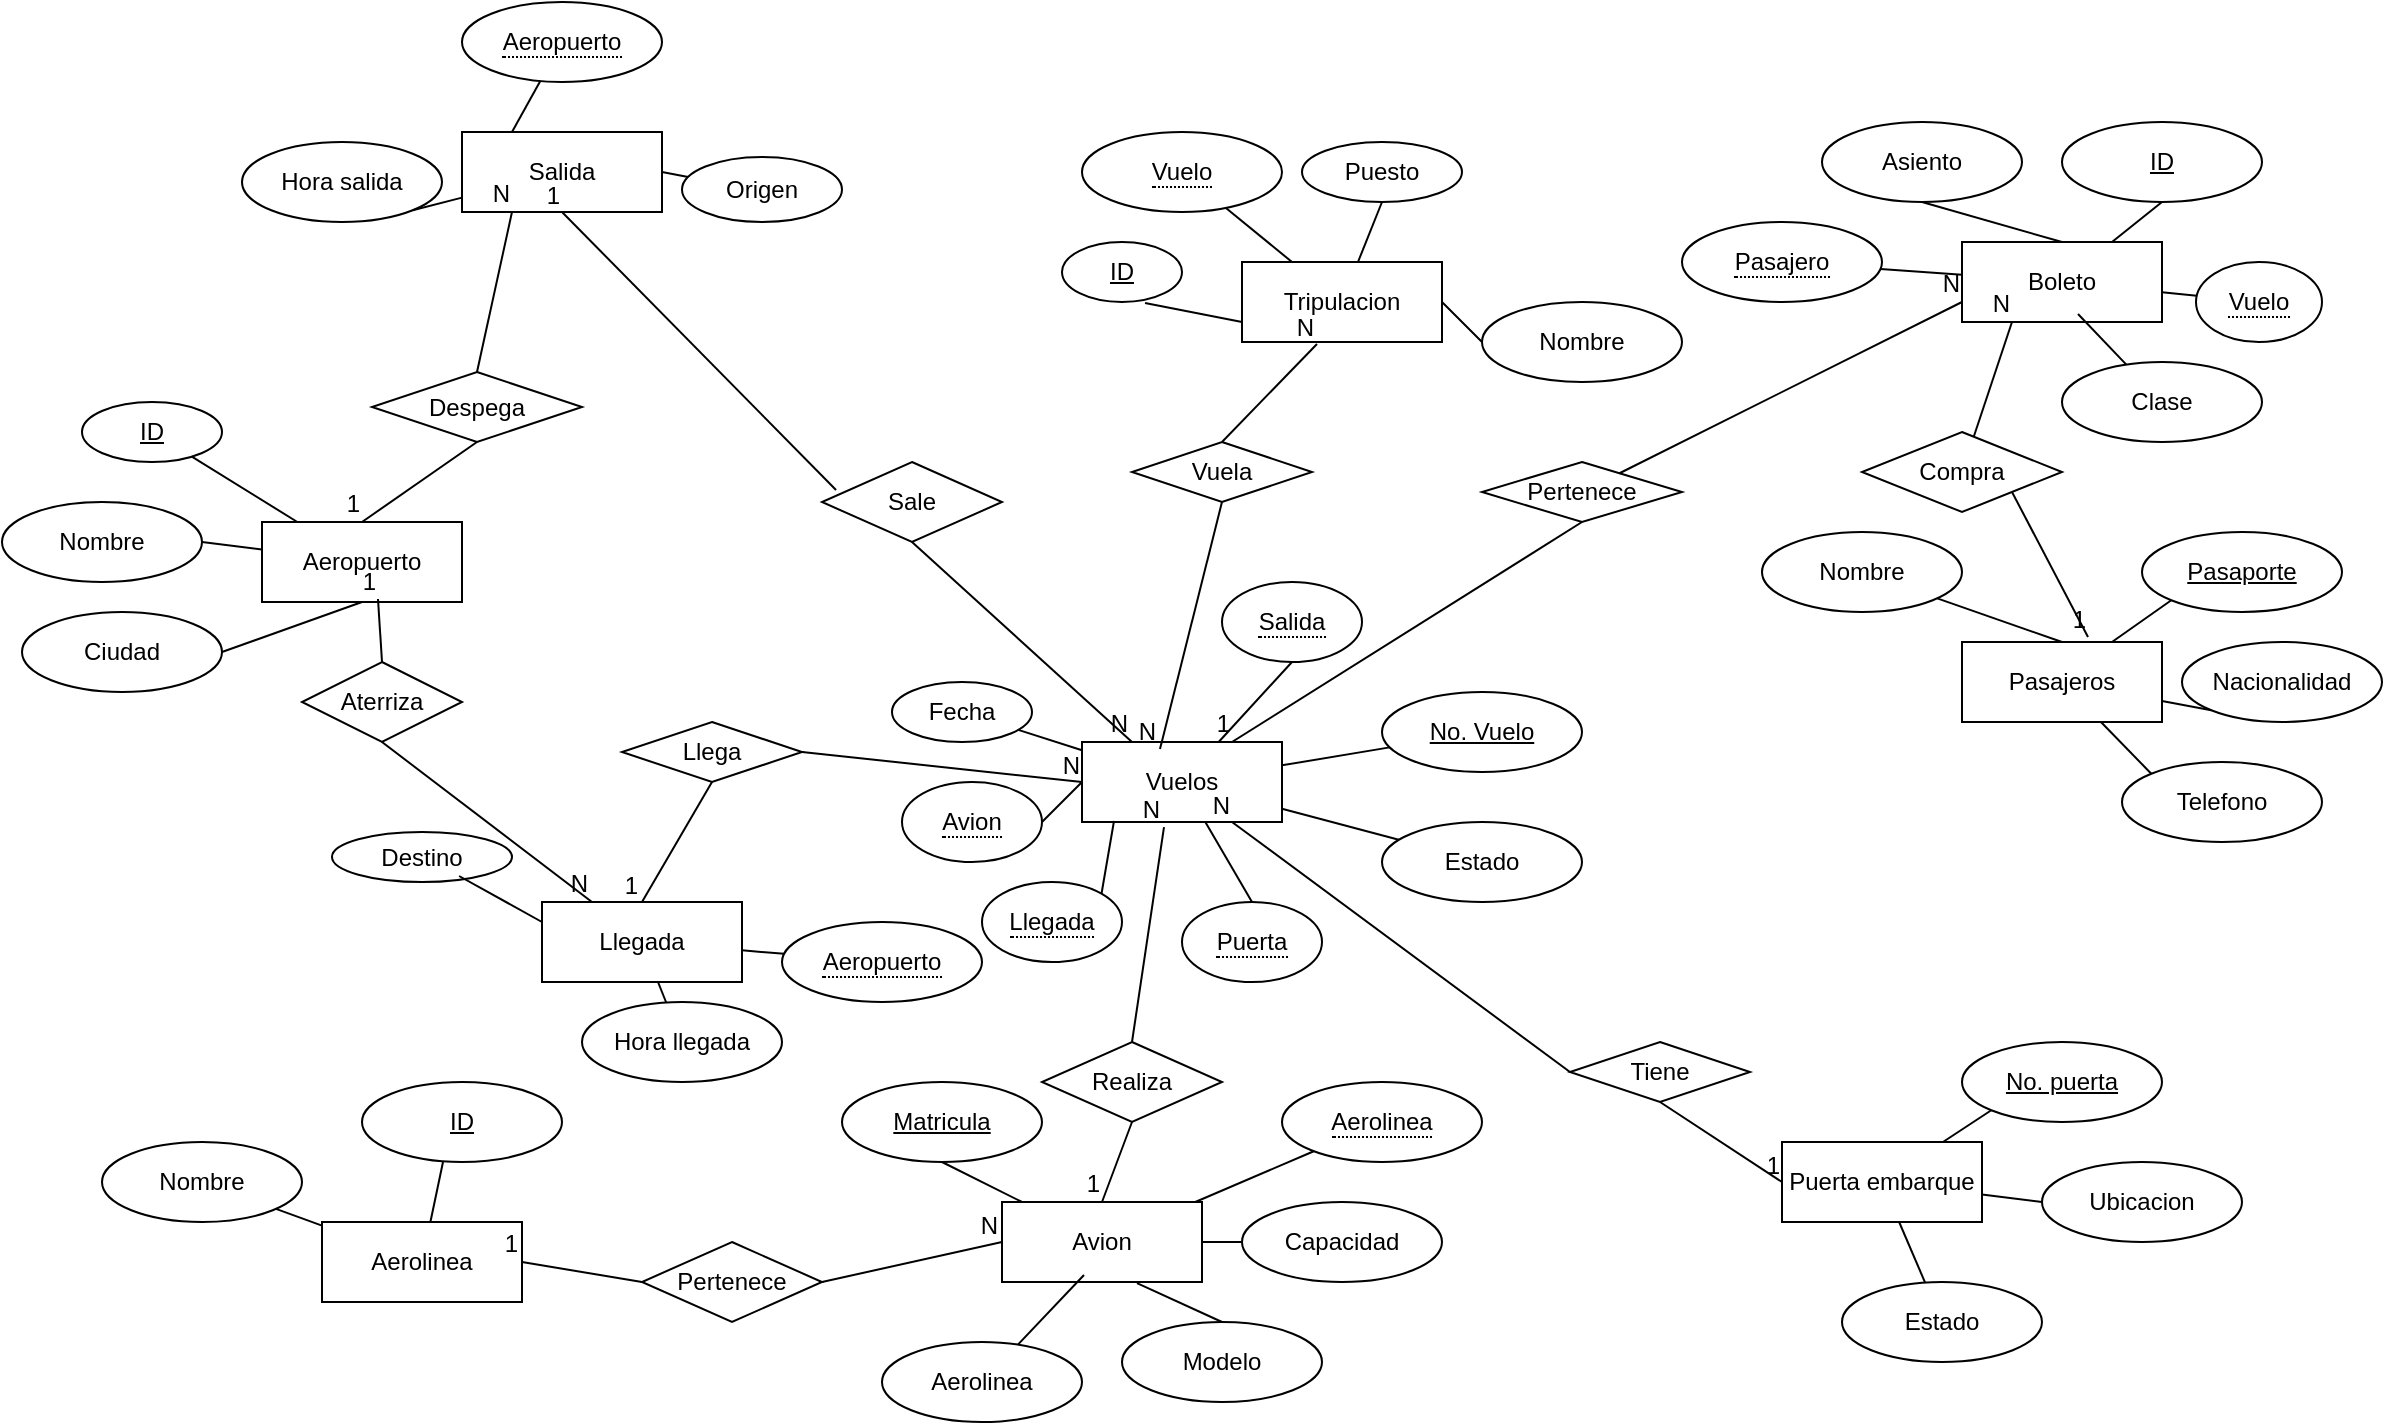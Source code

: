 <mxfile version="26.2.4">
  <diagram name="Página-1" id="N2W4S1xBGwCeulyaymFw">
    <mxGraphModel dx="1871" dy="1749" grid="1" gridSize="10" guides="1" tooltips="1" connect="1" arrows="1" fold="1" page="1" pageScale="1" pageWidth="827" pageHeight="1169" math="0" shadow="0">
      <root>
        <mxCell id="0" />
        <mxCell id="1" parent="0" />
        <mxCell id="MqQqpcN7Zi8VqkHb9JML-1" value="Vuelos" style="whiteSpace=wrap;html=1;align=center;" parent="1" vertex="1">
          <mxGeometry x="170" y="160" width="100" height="40" as="geometry" />
        </mxCell>
        <mxCell id="MqQqpcN7Zi8VqkHb9JML-2" value="Pasajeros" style="whiteSpace=wrap;html=1;align=center;" parent="1" vertex="1">
          <mxGeometry x="610" y="110" width="100" height="40" as="geometry" />
        </mxCell>
        <mxCell id="MqQqpcN7Zi8VqkHb9JML-3" value="No. Vuelo" style="ellipse;whiteSpace=wrap;html=1;align=center;fontStyle=4;" parent="1" vertex="1">
          <mxGeometry x="320" y="135" width="100" height="40" as="geometry" />
        </mxCell>
        <mxCell id="MqQqpcN7Zi8VqkHb9JML-6" value="Hora salida" style="ellipse;whiteSpace=wrap;html=1;align=center;" parent="1" vertex="1">
          <mxGeometry x="-250" y="-140" width="100" height="40" as="geometry" />
        </mxCell>
        <mxCell id="MqQqpcN7Zi8VqkHb9JML-7" value="Estado" style="ellipse;whiteSpace=wrap;html=1;align=center;" parent="1" vertex="1">
          <mxGeometry x="320" y="200" width="100" height="40" as="geometry" />
        </mxCell>
        <mxCell id="MqQqpcN7Zi8VqkHb9JML-8" value="Pasaporte" style="ellipse;whiteSpace=wrap;html=1;align=center;fontStyle=4;" parent="1" vertex="1">
          <mxGeometry x="700" y="55" width="100" height="40" as="geometry" />
        </mxCell>
        <mxCell id="MqQqpcN7Zi8VqkHb9JML-9" value="Nombre" style="ellipse;whiteSpace=wrap;html=1;align=center;" parent="1" vertex="1">
          <mxGeometry x="510" y="55" width="100" height="40" as="geometry" />
        </mxCell>
        <mxCell id="MqQqpcN7Zi8VqkHb9JML-10" value="Nacionalidad" style="ellipse;whiteSpace=wrap;html=1;align=center;" parent="1" vertex="1">
          <mxGeometry x="720" y="110" width="100" height="40" as="geometry" />
        </mxCell>
        <mxCell id="MqQqpcN7Zi8VqkHb9JML-11" value="Telefono" style="ellipse;whiteSpace=wrap;html=1;align=center;" parent="1" vertex="1">
          <mxGeometry x="690" y="170" width="100" height="40" as="geometry" />
        </mxCell>
        <mxCell id="MqQqpcN7Zi8VqkHb9JML-12" value="Avion" style="whiteSpace=wrap;html=1;align=center;" parent="1" vertex="1">
          <mxGeometry x="130" y="390" width="100" height="40" as="geometry" />
        </mxCell>
        <mxCell id="MqQqpcN7Zi8VqkHb9JML-13" value="Matricula" style="ellipse;whiteSpace=wrap;html=1;align=center;fontStyle=4;" parent="1" vertex="1">
          <mxGeometry x="50" y="330" width="100" height="40" as="geometry" />
        </mxCell>
        <mxCell id="MqQqpcN7Zi8VqkHb9JML-14" value="Modelo" style="ellipse;whiteSpace=wrap;html=1;align=center;" parent="1" vertex="1">
          <mxGeometry x="190" y="450" width="100" height="40" as="geometry" />
        </mxCell>
        <mxCell id="MqQqpcN7Zi8VqkHb9JML-15" value="Capacidad" style="ellipse;whiteSpace=wrap;html=1;align=center;" parent="1" vertex="1">
          <mxGeometry x="250" y="390" width="100" height="40" as="geometry" />
        </mxCell>
        <mxCell id="MqQqpcN7Zi8VqkHb9JML-16" value="Aerolinea" style="ellipse;whiteSpace=wrap;html=1;align=center;" parent="1" vertex="1">
          <mxGeometry x="70" y="460" width="100" height="40" as="geometry" />
        </mxCell>
        <mxCell id="MqQqpcN7Zi8VqkHb9JML-17" value="Realiza" style="shape=rhombus;perimeter=rhombusPerimeter;whiteSpace=wrap;html=1;align=center;" parent="1" vertex="1">
          <mxGeometry x="150" y="310" width="90" height="40" as="geometry" />
        </mxCell>
        <mxCell id="MqQqpcN7Zi8VqkHb9JML-20" value="Puerta embarque" style="whiteSpace=wrap;html=1;align=center;" parent="1" vertex="1">
          <mxGeometry x="520" y="360" width="100" height="40" as="geometry" />
        </mxCell>
        <mxCell id="MqQqpcN7Zi8VqkHb9JML-21" value="No. puerta" style="ellipse;whiteSpace=wrap;html=1;align=center;fontStyle=4;" parent="1" vertex="1">
          <mxGeometry x="610" y="310" width="100" height="40" as="geometry" />
        </mxCell>
        <mxCell id="MqQqpcN7Zi8VqkHb9JML-22" value="Ubicacion" style="ellipse;whiteSpace=wrap;html=1;align=center;" parent="1" vertex="1">
          <mxGeometry x="650" y="370" width="100" height="40" as="geometry" />
        </mxCell>
        <mxCell id="MqQqpcN7Zi8VqkHb9JML-23" value="Tiene" style="shape=rhombus;perimeter=rhombusPerimeter;whiteSpace=wrap;html=1;align=center;" parent="1" vertex="1">
          <mxGeometry x="414" y="310" width="90" height="30" as="geometry" />
        </mxCell>
        <mxCell id="MqQqpcN7Zi8VqkHb9JML-24" value="" style="endArrow=none;html=1;rounded=0;entryX=0;entryY=0.5;entryDx=0;entryDy=0;exitX=0.5;exitY=1;exitDx=0;exitDy=0;" parent="1" source="MqQqpcN7Zi8VqkHb9JML-23" target="MqQqpcN7Zi8VqkHb9JML-20" edge="1">
          <mxGeometry relative="1" as="geometry">
            <mxPoint x="330" y="310" as="sourcePoint" />
            <mxPoint x="490" y="310" as="targetPoint" />
          </mxGeometry>
        </mxCell>
        <mxCell id="MqQqpcN7Zi8VqkHb9JML-25" value="1" style="resizable=0;html=1;whiteSpace=wrap;align=right;verticalAlign=bottom;" parent="MqQqpcN7Zi8VqkHb9JML-24" connectable="0" vertex="1">
          <mxGeometry x="1" relative="1" as="geometry" />
        </mxCell>
        <mxCell id="MqQqpcN7Zi8VqkHb9JML-26" value="" style="endArrow=none;html=1;rounded=0;entryX=0.75;entryY=1;entryDx=0;entryDy=0;exitX=0;exitY=0.5;exitDx=0;exitDy=0;" parent="1" source="MqQqpcN7Zi8VqkHb9JML-23" target="MqQqpcN7Zi8VqkHb9JML-1" edge="1">
          <mxGeometry relative="1" as="geometry">
            <mxPoint x="330" y="310" as="sourcePoint" />
            <mxPoint x="490" y="310" as="targetPoint" />
          </mxGeometry>
        </mxCell>
        <mxCell id="MqQqpcN7Zi8VqkHb9JML-27" value="N" style="resizable=0;html=1;whiteSpace=wrap;align=right;verticalAlign=bottom;" parent="MqQqpcN7Zi8VqkHb9JML-26" connectable="0" vertex="1">
          <mxGeometry x="1" relative="1" as="geometry" />
        </mxCell>
        <mxCell id="MqQqpcN7Zi8VqkHb9JML-28" value="Tripulacion" style="whiteSpace=wrap;html=1;align=center;" parent="1" vertex="1">
          <mxGeometry x="250" y="-80" width="100" height="40" as="geometry" />
        </mxCell>
        <mxCell id="MqQqpcN7Zi8VqkHb9JML-29" value="Nombre" style="ellipse;whiteSpace=wrap;html=1;align=center;" parent="1" vertex="1">
          <mxGeometry x="370" y="-60" width="100" height="40" as="geometry" />
        </mxCell>
        <mxCell id="MqQqpcN7Zi8VqkHb9JML-30" value="ID" style="ellipse;whiteSpace=wrap;html=1;align=center;fontStyle=4;" parent="1" vertex="1">
          <mxGeometry x="160" y="-90" width="60" height="30" as="geometry" />
        </mxCell>
        <mxCell id="MqQqpcN7Zi8VqkHb9JML-31" value="Puesto" style="ellipse;whiteSpace=wrap;html=1;align=center;" parent="1" vertex="1">
          <mxGeometry x="280" y="-140" width="80" height="30" as="geometry" />
        </mxCell>
        <mxCell id="MqQqpcN7Zi8VqkHb9JML-32" value="Vuela" style="shape=rhombus;perimeter=rhombusPerimeter;whiteSpace=wrap;html=1;align=center;" parent="1" vertex="1">
          <mxGeometry x="195" y="10" width="90" height="30" as="geometry" />
        </mxCell>
        <mxCell id="MqQqpcN7Zi8VqkHb9JML-33" value="" style="endArrow=none;html=1;rounded=0;entryX=0.39;entryY=0.088;entryDx=0;entryDy=0;entryPerimeter=0;exitX=0.5;exitY=1;exitDx=0;exitDy=0;" parent="1" source="MqQqpcN7Zi8VqkHb9JML-32" target="MqQqpcN7Zi8VqkHb9JML-1" edge="1">
          <mxGeometry relative="1" as="geometry">
            <mxPoint x="330" y="160" as="sourcePoint" />
            <mxPoint x="490" y="160" as="targetPoint" />
          </mxGeometry>
        </mxCell>
        <mxCell id="MqQqpcN7Zi8VqkHb9JML-34" value="N" style="resizable=0;html=1;whiteSpace=wrap;align=right;verticalAlign=bottom;" parent="MqQqpcN7Zi8VqkHb9JML-33" connectable="0" vertex="1">
          <mxGeometry x="1" relative="1" as="geometry" />
        </mxCell>
        <mxCell id="MqQqpcN7Zi8VqkHb9JML-35" value="" style="endArrow=none;html=1;rounded=0;entryX=0.375;entryY=1.025;entryDx=0;entryDy=0;entryPerimeter=0;exitX=0.5;exitY=0;exitDx=0;exitDy=0;" parent="1" source="MqQqpcN7Zi8VqkHb9JML-32" target="MqQqpcN7Zi8VqkHb9JML-28" edge="1">
          <mxGeometry relative="1" as="geometry">
            <mxPoint x="330" y="160" as="sourcePoint" />
            <mxPoint x="490" y="160" as="targetPoint" />
          </mxGeometry>
        </mxCell>
        <mxCell id="MqQqpcN7Zi8VqkHb9JML-36" value="N" style="resizable=0;html=1;whiteSpace=wrap;align=right;verticalAlign=bottom;" parent="MqQqpcN7Zi8VqkHb9JML-35" connectable="0" vertex="1">
          <mxGeometry x="1" relative="1" as="geometry" />
        </mxCell>
        <mxCell id="MqQqpcN7Zi8VqkHb9JML-37" value="" style="endArrow=none;html=1;rounded=0;entryX=0.5;entryY=1;entryDx=0;entryDy=0;" parent="1" source="MqQqpcN7Zi8VqkHb9JML-28" target="MqQqpcN7Zi8VqkHb9JML-31" edge="1">
          <mxGeometry relative="1" as="geometry">
            <mxPoint x="330" y="70" as="sourcePoint" />
            <mxPoint x="490" y="70" as="targetPoint" />
          </mxGeometry>
        </mxCell>
        <mxCell id="MqQqpcN7Zi8VqkHb9JML-38" value="" style="endArrow=none;html=1;rounded=0;entryX=0;entryY=0.5;entryDx=0;entryDy=0;exitX=1;exitY=0.5;exitDx=0;exitDy=0;" parent="1" source="MqQqpcN7Zi8VqkHb9JML-28" target="MqQqpcN7Zi8VqkHb9JML-29" edge="1">
          <mxGeometry relative="1" as="geometry">
            <mxPoint x="330" y="70" as="sourcePoint" />
            <mxPoint x="490" y="70" as="targetPoint" />
          </mxGeometry>
        </mxCell>
        <mxCell id="MqQqpcN7Zi8VqkHb9JML-39" value="" style="endArrow=none;html=1;rounded=0;exitX=0.692;exitY=1.017;exitDx=0;exitDy=0;exitPerimeter=0;entryX=0;entryY=0.75;entryDx=0;entryDy=0;" parent="1" source="MqQqpcN7Zi8VqkHb9JML-30" target="MqQqpcN7Zi8VqkHb9JML-28" edge="1">
          <mxGeometry relative="1" as="geometry">
            <mxPoint x="330" y="70" as="sourcePoint" />
            <mxPoint x="490" y="70" as="targetPoint" />
          </mxGeometry>
        </mxCell>
        <mxCell id="MqQqpcN7Zi8VqkHb9JML-40" value="" style="endArrow=none;html=1;rounded=0;entryX=0.41;entryY=1.063;entryDx=0;entryDy=0;entryPerimeter=0;exitX=0.5;exitY=0;exitDx=0;exitDy=0;" parent="1" source="MqQqpcN7Zi8VqkHb9JML-17" target="MqQqpcN7Zi8VqkHb9JML-1" edge="1">
          <mxGeometry relative="1" as="geometry">
            <mxPoint x="330" y="330" as="sourcePoint" />
            <mxPoint x="490" y="330" as="targetPoint" />
          </mxGeometry>
        </mxCell>
        <mxCell id="MqQqpcN7Zi8VqkHb9JML-41" value="N" style="resizable=0;html=1;whiteSpace=wrap;align=right;verticalAlign=bottom;" parent="MqQqpcN7Zi8VqkHb9JML-40" connectable="0" vertex="1">
          <mxGeometry x="1" relative="1" as="geometry" />
        </mxCell>
        <mxCell id="MqQqpcN7Zi8VqkHb9JML-42" value="" style="endArrow=none;html=1;rounded=0;entryX=0.5;entryY=0;entryDx=0;entryDy=0;exitX=0.5;exitY=1;exitDx=0;exitDy=0;" parent="1" source="MqQqpcN7Zi8VqkHb9JML-17" target="MqQqpcN7Zi8VqkHb9JML-12" edge="1">
          <mxGeometry relative="1" as="geometry">
            <mxPoint x="330" y="330" as="sourcePoint" />
            <mxPoint x="490" y="330" as="targetPoint" />
          </mxGeometry>
        </mxCell>
        <mxCell id="MqQqpcN7Zi8VqkHb9JML-43" value="1" style="resizable=0;html=1;whiteSpace=wrap;align=right;verticalAlign=bottom;" parent="MqQqpcN7Zi8VqkHb9JML-42" connectable="0" vertex="1">
          <mxGeometry x="1" relative="1" as="geometry" />
        </mxCell>
        <mxCell id="MqQqpcN7Zi8VqkHb9JML-44" value="Fecha" style="ellipse;whiteSpace=wrap;html=1;align=center;" parent="1" vertex="1">
          <mxGeometry x="75" y="130" width="70" height="30" as="geometry" />
        </mxCell>
        <mxCell id="MqQqpcN7Zi8VqkHb9JML-45" value="Hora llegada" style="ellipse;whiteSpace=wrap;html=1;align=center;" parent="1" vertex="1">
          <mxGeometry x="-80" y="290" width="100" height="40" as="geometry" />
        </mxCell>
        <mxCell id="MqQqpcN7Zi8VqkHb9JML-46" value="Aeropuerto" style="whiteSpace=wrap;html=1;align=center;" parent="1" vertex="1">
          <mxGeometry x="-240" y="50" width="100" height="40" as="geometry" />
        </mxCell>
        <mxCell id="MqQqpcN7Zi8VqkHb9JML-47" value="ID" style="ellipse;whiteSpace=wrap;html=1;align=center;fontStyle=4;" parent="1" vertex="1">
          <mxGeometry x="-330" y="-10" width="70" height="30" as="geometry" />
        </mxCell>
        <mxCell id="MqQqpcN7Zi8VqkHb9JML-48" value="Nombre" style="ellipse;whiteSpace=wrap;html=1;align=center;" parent="1" vertex="1">
          <mxGeometry x="-370" y="40" width="100" height="40" as="geometry" />
        </mxCell>
        <mxCell id="MqQqpcN7Zi8VqkHb9JML-49" value="Ciudad" style="ellipse;whiteSpace=wrap;html=1;align=center;" parent="1" vertex="1">
          <mxGeometry x="-360" y="95" width="100" height="40" as="geometry" />
        </mxCell>
        <mxCell id="MqQqpcN7Zi8VqkHb9JML-50" value="Estado" style="ellipse;whiteSpace=wrap;html=1;align=center;" parent="1" vertex="1">
          <mxGeometry x="550" y="430" width="100" height="40" as="geometry" />
        </mxCell>
        <mxCell id="MqQqpcN7Zi8VqkHb9JML-52" value="Boleto" style="whiteSpace=wrap;html=1;align=center;" parent="1" vertex="1">
          <mxGeometry x="610" y="-90" width="100" height="40" as="geometry" />
        </mxCell>
        <mxCell id="MqQqpcN7Zi8VqkHb9JML-53" value="Asiento" style="ellipse;whiteSpace=wrap;html=1;align=center;" parent="1" vertex="1">
          <mxGeometry x="540" y="-150" width="100" height="40" as="geometry" />
        </mxCell>
        <mxCell id="MqQqpcN7Zi8VqkHb9JML-54" value="Clase" style="ellipse;whiteSpace=wrap;html=1;align=center;" parent="1" vertex="1">
          <mxGeometry x="660" y="-30" width="100" height="40" as="geometry" />
        </mxCell>
        <mxCell id="MqQqpcN7Zi8VqkHb9JML-55" value="ID" style="ellipse;whiteSpace=wrap;html=1;align=center;fontStyle=4;" parent="1" vertex="1">
          <mxGeometry x="660" y="-150" width="100" height="40" as="geometry" />
        </mxCell>
        <mxCell id="MqQqpcN7Zi8VqkHb9JML-56" value="Aerolinea" style="whiteSpace=wrap;html=1;align=center;" parent="1" vertex="1">
          <mxGeometry x="-210" y="400" width="100" height="40" as="geometry" />
        </mxCell>
        <mxCell id="MqQqpcN7Zi8VqkHb9JML-57" value="ID" style="ellipse;whiteSpace=wrap;html=1;align=center;fontStyle=4;" parent="1" vertex="1">
          <mxGeometry x="-190" y="330" width="100" height="40" as="geometry" />
        </mxCell>
        <mxCell id="MqQqpcN7Zi8VqkHb9JML-59" value="Nombre" style="ellipse;whiteSpace=wrap;html=1;align=center;" parent="1" vertex="1">
          <mxGeometry x="-320" y="360" width="100" height="40" as="geometry" />
        </mxCell>
        <mxCell id="MqQqpcN7Zi8VqkHb9JML-60" value="Pertenece" style="shape=rhombus;perimeter=rhombusPerimeter;whiteSpace=wrap;html=1;align=center;" parent="1" vertex="1">
          <mxGeometry x="-50" y="410" width="90" height="40" as="geometry" />
        </mxCell>
        <mxCell id="MqQqpcN7Zi8VqkHb9JML-61" value="" style="endArrow=none;html=1;rounded=0;entryX=1;entryY=0.5;entryDx=0;entryDy=0;exitX=0;exitY=0.5;exitDx=0;exitDy=0;" parent="1" source="MqQqpcN7Zi8VqkHb9JML-60" target="MqQqpcN7Zi8VqkHb9JML-56" edge="1">
          <mxGeometry relative="1" as="geometry">
            <mxPoint x="40" y="340" as="sourcePoint" />
            <mxPoint x="200" y="340" as="targetPoint" />
          </mxGeometry>
        </mxCell>
        <mxCell id="MqQqpcN7Zi8VqkHb9JML-62" value="1" style="resizable=0;html=1;whiteSpace=wrap;align=right;verticalAlign=bottom;" parent="MqQqpcN7Zi8VqkHb9JML-61" connectable="0" vertex="1">
          <mxGeometry x="1" relative="1" as="geometry" />
        </mxCell>
        <mxCell id="MqQqpcN7Zi8VqkHb9JML-63" value="" style="endArrow=none;html=1;rounded=0;entryX=0;entryY=0.5;entryDx=0;entryDy=0;exitX=1;exitY=0.5;exitDx=0;exitDy=0;" parent="1" source="MqQqpcN7Zi8VqkHb9JML-60" target="MqQqpcN7Zi8VqkHb9JML-12" edge="1">
          <mxGeometry relative="1" as="geometry">
            <mxPoint x="40" y="340" as="sourcePoint" />
            <mxPoint x="200" y="340" as="targetPoint" />
          </mxGeometry>
        </mxCell>
        <mxCell id="MqQqpcN7Zi8VqkHb9JML-64" value="N" style="resizable=0;html=1;whiteSpace=wrap;align=right;verticalAlign=bottom;" parent="MqQqpcN7Zi8VqkHb9JML-63" connectable="0" vertex="1">
          <mxGeometry x="1" relative="1" as="geometry" />
        </mxCell>
        <mxCell id="MqQqpcN7Zi8VqkHb9JML-65" value="Destino" style="ellipse;whiteSpace=wrap;html=1;align=center;" parent="1" vertex="1">
          <mxGeometry x="-205" y="205" width="90" height="25" as="geometry" />
        </mxCell>
        <mxCell id="MqQqpcN7Zi8VqkHb9JML-66" value="Origen" style="ellipse;whiteSpace=wrap;html=1;align=center;" parent="1" vertex="1">
          <mxGeometry x="-30" y="-132.5" width="80" height="32.5" as="geometry" />
        </mxCell>
        <mxCell id="MqQqpcN7Zi8VqkHb9JML-67" value="Salida" style="whiteSpace=wrap;html=1;align=center;" parent="1" vertex="1">
          <mxGeometry x="-140" y="-145" width="100" height="40" as="geometry" />
        </mxCell>
        <mxCell id="MqQqpcN7Zi8VqkHb9JML-68" value="Llegada" style="whiteSpace=wrap;html=1;align=center;" parent="1" vertex="1">
          <mxGeometry x="-100" y="240" width="100" height="40" as="geometry" />
        </mxCell>
        <mxCell id="MqQqpcN7Zi8VqkHb9JML-70" value="Sale" style="shape=rhombus;perimeter=rhombusPerimeter;whiteSpace=wrap;html=1;align=center;" parent="1" vertex="1">
          <mxGeometry x="40" y="20" width="90" height="40" as="geometry" />
        </mxCell>
        <mxCell id="MqQqpcN7Zi8VqkHb9JML-76" value="Llega" style="shape=rhombus;perimeter=rhombusPerimeter;whiteSpace=wrap;html=1;align=center;" parent="1" vertex="1">
          <mxGeometry x="-60" y="150" width="90" height="30" as="geometry" />
        </mxCell>
        <mxCell id="MqQqpcN7Zi8VqkHb9JML-79" value="" style="endArrow=none;html=1;rounded=0;entryX=0.5;entryY=0;entryDx=0;entryDy=0;exitX=0.5;exitY=1;exitDx=0;exitDy=0;" parent="1" source="MqQqpcN7Zi8VqkHb9JML-76" target="MqQqpcN7Zi8VqkHb9JML-68" edge="1">
          <mxGeometry relative="1" as="geometry">
            <mxPoint x="40" y="70" as="sourcePoint" />
            <mxPoint x="200" y="70" as="targetPoint" />
          </mxGeometry>
        </mxCell>
        <mxCell id="MqQqpcN7Zi8VqkHb9JML-80" value="1" style="resizable=0;html=1;whiteSpace=wrap;align=right;verticalAlign=bottom;" parent="MqQqpcN7Zi8VqkHb9JML-79" connectable="0" vertex="1">
          <mxGeometry x="1" relative="1" as="geometry" />
        </mxCell>
        <mxCell id="MqQqpcN7Zi8VqkHb9JML-81" value="" style="endArrow=none;html=1;rounded=0;entryX=0;entryY=0.5;entryDx=0;entryDy=0;exitX=1;exitY=0.5;exitDx=0;exitDy=0;" parent="1" source="MqQqpcN7Zi8VqkHb9JML-76" target="MqQqpcN7Zi8VqkHb9JML-1" edge="1">
          <mxGeometry relative="1" as="geometry">
            <mxPoint x="40" y="70" as="sourcePoint" />
            <mxPoint x="200" y="70" as="targetPoint" />
          </mxGeometry>
        </mxCell>
        <mxCell id="MqQqpcN7Zi8VqkHb9JML-82" value="N" style="resizable=0;html=1;whiteSpace=wrap;align=right;verticalAlign=bottom;" parent="MqQqpcN7Zi8VqkHb9JML-81" connectable="0" vertex="1">
          <mxGeometry x="1" relative="1" as="geometry" />
        </mxCell>
        <mxCell id="MqQqpcN7Zi8VqkHb9JML-83" value="" style="endArrow=none;html=1;rounded=0;entryX=0.5;entryY=1;entryDx=0;entryDy=0;exitX=0.078;exitY=0.35;exitDx=0;exitDy=0;exitPerimeter=0;" parent="1" source="MqQqpcN7Zi8VqkHb9JML-70" target="MqQqpcN7Zi8VqkHb9JML-67" edge="1">
          <mxGeometry relative="1" as="geometry">
            <mxPoint x="40" y="70" as="sourcePoint" />
            <mxPoint x="200" y="70" as="targetPoint" />
          </mxGeometry>
        </mxCell>
        <mxCell id="MqQqpcN7Zi8VqkHb9JML-84" value="1" style="resizable=0;html=1;whiteSpace=wrap;align=right;verticalAlign=bottom;" parent="MqQqpcN7Zi8VqkHb9JML-83" connectable="0" vertex="1">
          <mxGeometry x="1" relative="1" as="geometry" />
        </mxCell>
        <mxCell id="MqQqpcN7Zi8VqkHb9JML-87" value="" style="endArrow=none;html=1;rounded=0;entryX=0.25;entryY=0;entryDx=0;entryDy=0;exitX=0.5;exitY=1;exitDx=0;exitDy=0;" parent="1" source="MqQqpcN7Zi8VqkHb9JML-70" target="MqQqpcN7Zi8VqkHb9JML-1" edge="1">
          <mxGeometry relative="1" as="geometry">
            <mxPoint x="40" y="70" as="sourcePoint" />
            <mxPoint x="200" y="70" as="targetPoint" />
          </mxGeometry>
        </mxCell>
        <mxCell id="MqQqpcN7Zi8VqkHb9JML-88" value="N" style="resizable=0;html=1;whiteSpace=wrap;align=right;verticalAlign=bottom;" parent="MqQqpcN7Zi8VqkHb9JML-87" connectable="0" vertex="1">
          <mxGeometry x="1" relative="1" as="geometry" />
        </mxCell>
        <mxCell id="MqQqpcN7Zi8VqkHb9JML-89" value="" style="endArrow=none;html=1;rounded=0;" parent="1" source="MqQqpcN7Zi8VqkHb9JML-46" target="MqQqpcN7Zi8VqkHb9JML-47" edge="1">
          <mxGeometry relative="1" as="geometry">
            <mxPoint x="40" y="70" as="sourcePoint" />
            <mxPoint x="200" y="70" as="targetPoint" />
          </mxGeometry>
        </mxCell>
        <mxCell id="MqQqpcN7Zi8VqkHb9JML-90" value="" style="endArrow=none;html=1;rounded=0;entryX=1;entryY=0.5;entryDx=0;entryDy=0;" parent="1" source="MqQqpcN7Zi8VqkHb9JML-46" target="MqQqpcN7Zi8VqkHb9JML-48" edge="1">
          <mxGeometry relative="1" as="geometry">
            <mxPoint x="40" y="70" as="sourcePoint" />
            <mxPoint x="200" y="70" as="targetPoint" />
          </mxGeometry>
        </mxCell>
        <mxCell id="MqQqpcN7Zi8VqkHb9JML-91" value="" style="endArrow=none;html=1;rounded=0;entryX=1;entryY=0.5;entryDx=0;entryDy=0;exitX=0.5;exitY=1;exitDx=0;exitDy=0;" parent="1" source="MqQqpcN7Zi8VqkHb9JML-46" target="MqQqpcN7Zi8VqkHb9JML-49" edge="1">
          <mxGeometry relative="1" as="geometry">
            <mxPoint x="40" y="70" as="sourcePoint" />
            <mxPoint x="200" y="70" as="targetPoint" />
          </mxGeometry>
        </mxCell>
        <mxCell id="MqQqpcN7Zi8VqkHb9JML-92" value="" style="endArrow=none;html=1;rounded=0;entryX=1;entryY=1;entryDx=0;entryDy=0;" parent="1" source="MqQqpcN7Zi8VqkHb9JML-67" target="MqQqpcN7Zi8VqkHb9JML-6" edge="1">
          <mxGeometry relative="1" as="geometry">
            <mxPoint x="40" y="70" as="sourcePoint" />
            <mxPoint x="200" y="70" as="targetPoint" />
          </mxGeometry>
        </mxCell>
        <mxCell id="MqQqpcN7Zi8VqkHb9JML-93" value="" style="endArrow=none;html=1;rounded=0;entryX=1;entryY=0.5;entryDx=0;entryDy=0;" parent="1" source="MqQqpcN7Zi8VqkHb9JML-66" target="MqQqpcN7Zi8VqkHb9JML-67" edge="1">
          <mxGeometry relative="1" as="geometry">
            <mxPoint x="40" y="70" as="sourcePoint" />
            <mxPoint x="200" y="70" as="targetPoint" />
          </mxGeometry>
        </mxCell>
        <mxCell id="MqQqpcN7Zi8VqkHb9JML-94" value="" style="endArrow=none;html=1;rounded=0;entryX=0.405;entryY=1;entryDx=0;entryDy=0;entryPerimeter=0;" parent="1" source="MqQqpcN7Zi8VqkHb9JML-56" target="MqQqpcN7Zi8VqkHb9JML-57" edge="1">
          <mxGeometry relative="1" as="geometry">
            <mxPoint x="140" y="350" as="sourcePoint" />
            <mxPoint x="300" y="350" as="targetPoint" />
          </mxGeometry>
        </mxCell>
        <mxCell id="MqQqpcN7Zi8VqkHb9JML-95" value="" style="endArrow=none;html=1;rounded=0;" parent="1" source="MqQqpcN7Zi8VqkHb9JML-56" target="MqQqpcN7Zi8VqkHb9JML-59" edge="1">
          <mxGeometry relative="1" as="geometry">
            <mxPoint x="140" y="350" as="sourcePoint" />
            <mxPoint x="300" y="350" as="targetPoint" />
          </mxGeometry>
        </mxCell>
        <mxCell id="MqQqpcN7Zi8VqkHb9JML-96" value="" style="endArrow=none;html=1;rounded=0;entryX=0.706;entryY=0.88;entryDx=0;entryDy=0;entryPerimeter=0;exitX=0;exitY=0.25;exitDx=0;exitDy=0;" parent="1" source="MqQqpcN7Zi8VqkHb9JML-68" target="MqQqpcN7Zi8VqkHb9JML-65" edge="1">
          <mxGeometry relative="1" as="geometry">
            <mxPoint x="140" y="350" as="sourcePoint" />
            <mxPoint x="300" y="350" as="targetPoint" />
          </mxGeometry>
        </mxCell>
        <mxCell id="MqQqpcN7Zi8VqkHb9JML-98" value="" style="endArrow=none;html=1;rounded=0;" parent="1" source="MqQqpcN7Zi8VqkHb9JML-68" target="MqQqpcN7Zi8VqkHb9JML-45" edge="1">
          <mxGeometry relative="1" as="geometry">
            <mxPoint x="140" y="350" as="sourcePoint" />
            <mxPoint x="300" y="350" as="targetPoint" />
          </mxGeometry>
        </mxCell>
        <mxCell id="MqQqpcN7Zi8VqkHb9JML-99" value="" style="endArrow=none;html=1;rounded=0;exitX=0.5;exitY=1;exitDx=0;exitDy=0;" parent="1" source="MqQqpcN7Zi8VqkHb9JML-13" target="MqQqpcN7Zi8VqkHb9JML-12" edge="1">
          <mxGeometry relative="1" as="geometry">
            <mxPoint x="140" y="350" as="sourcePoint" />
            <mxPoint x="300" y="350" as="targetPoint" />
          </mxGeometry>
        </mxCell>
        <mxCell id="MqQqpcN7Zi8VqkHb9JML-100" value="" style="endArrow=none;html=1;rounded=0;" parent="1" source="MqQqpcN7Zi8VqkHb9JML-12" target="MqQqpcN7Zi8VqkHb9JML-15" edge="1">
          <mxGeometry relative="1" as="geometry">
            <mxPoint x="140" y="350" as="sourcePoint" />
            <mxPoint x="300" y="350" as="targetPoint" />
          </mxGeometry>
        </mxCell>
        <mxCell id="MqQqpcN7Zi8VqkHb9JML-101" value="" style="endArrow=none;html=1;rounded=0;exitX=0.41;exitY=0.913;exitDx=0;exitDy=0;exitPerimeter=0;" parent="1" source="MqQqpcN7Zi8VqkHb9JML-12" target="MqQqpcN7Zi8VqkHb9JML-16" edge="1">
          <mxGeometry relative="1" as="geometry">
            <mxPoint x="140" y="350" as="sourcePoint" />
            <mxPoint x="300" y="350" as="targetPoint" />
          </mxGeometry>
        </mxCell>
        <mxCell id="MqQqpcN7Zi8VqkHb9JML-102" value="" style="endArrow=none;html=1;rounded=0;entryX=0.5;entryY=0;entryDx=0;entryDy=0;exitX=0.675;exitY=1.013;exitDx=0;exitDy=0;exitPerimeter=0;" parent="1" source="MqQqpcN7Zi8VqkHb9JML-12" target="MqQqpcN7Zi8VqkHb9JML-14" edge="1">
          <mxGeometry relative="1" as="geometry">
            <mxPoint x="140" y="350" as="sourcePoint" />
            <mxPoint x="300" y="350" as="targetPoint" />
          </mxGeometry>
        </mxCell>
        <mxCell id="MqQqpcN7Zi8VqkHb9JML-103" value="" style="endArrow=none;html=1;rounded=0;entryX=0;entryY=1;entryDx=0;entryDy=0;" parent="1" source="MqQqpcN7Zi8VqkHb9JML-20" target="MqQqpcN7Zi8VqkHb9JML-21" edge="1">
          <mxGeometry relative="1" as="geometry">
            <mxPoint x="270" y="350" as="sourcePoint" />
            <mxPoint x="430" y="350" as="targetPoint" />
          </mxGeometry>
        </mxCell>
        <mxCell id="MqQqpcN7Zi8VqkHb9JML-104" value="" style="endArrow=none;html=1;rounded=0;entryX=0;entryY=0.5;entryDx=0;entryDy=0;" parent="1" source="MqQqpcN7Zi8VqkHb9JML-20" target="MqQqpcN7Zi8VqkHb9JML-22" edge="1">
          <mxGeometry relative="1" as="geometry">
            <mxPoint x="270" y="350" as="sourcePoint" />
            <mxPoint x="430" y="350" as="targetPoint" />
          </mxGeometry>
        </mxCell>
        <mxCell id="MqQqpcN7Zi8VqkHb9JML-105" value="" style="endArrow=none;html=1;rounded=0;" parent="1" source="MqQqpcN7Zi8VqkHb9JML-20" target="MqQqpcN7Zi8VqkHb9JML-50" edge="1">
          <mxGeometry relative="1" as="geometry">
            <mxPoint x="270" y="350" as="sourcePoint" />
            <mxPoint x="430" y="350" as="targetPoint" />
          </mxGeometry>
        </mxCell>
        <mxCell id="MqQqpcN7Zi8VqkHb9JML-106" value="" style="endArrow=none;html=1;rounded=0;" parent="1" source="MqQqpcN7Zi8VqkHb9JML-1" target="MqQqpcN7Zi8VqkHb9JML-3" edge="1">
          <mxGeometry relative="1" as="geometry">
            <mxPoint x="260" y="110" as="sourcePoint" />
            <mxPoint x="420" y="110" as="targetPoint" />
          </mxGeometry>
        </mxCell>
        <mxCell id="MqQqpcN7Zi8VqkHb9JML-107" value="" style="endArrow=none;html=1;rounded=0;" parent="1" source="MqQqpcN7Zi8VqkHb9JML-44" target="MqQqpcN7Zi8VqkHb9JML-1" edge="1">
          <mxGeometry relative="1" as="geometry">
            <mxPoint x="260" y="110" as="sourcePoint" />
            <mxPoint x="420" y="110" as="targetPoint" />
          </mxGeometry>
        </mxCell>
        <mxCell id="MqQqpcN7Zi8VqkHb9JML-108" value="" style="endArrow=none;html=1;rounded=0;" parent="1" source="MqQqpcN7Zi8VqkHb9JML-1" target="MqQqpcN7Zi8VqkHb9JML-7" edge="1">
          <mxGeometry relative="1" as="geometry">
            <mxPoint x="260" y="110" as="sourcePoint" />
            <mxPoint x="420" y="110" as="targetPoint" />
          </mxGeometry>
        </mxCell>
        <mxCell id="MqQqpcN7Zi8VqkHb9JML-109" value="" style="endArrow=none;html=1;rounded=0;entryX=0.5;entryY=1;entryDx=0;entryDy=0;exitX=0.5;exitY=0;exitDx=0;exitDy=0;" parent="1" source="MqQqpcN7Zi8VqkHb9JML-52" target="MqQqpcN7Zi8VqkHb9JML-53" edge="1">
          <mxGeometry relative="1" as="geometry">
            <mxPoint x="260" y="110" as="sourcePoint" />
            <mxPoint x="420" y="110" as="targetPoint" />
          </mxGeometry>
        </mxCell>
        <mxCell id="MqQqpcN7Zi8VqkHb9JML-110" value="" style="endArrow=none;html=1;rounded=0;entryX=0.5;entryY=1;entryDx=0;entryDy=0;exitX=0.75;exitY=0;exitDx=0;exitDy=0;" parent="1" source="MqQqpcN7Zi8VqkHb9JML-52" target="MqQqpcN7Zi8VqkHb9JML-55" edge="1">
          <mxGeometry relative="1" as="geometry">
            <mxPoint x="260" y="110" as="sourcePoint" />
            <mxPoint x="420" y="110" as="targetPoint" />
          </mxGeometry>
        </mxCell>
        <mxCell id="MqQqpcN7Zi8VqkHb9JML-111" value="" style="endArrow=none;html=1;rounded=0;entryX=0.58;entryY=0.9;entryDx=0;entryDy=0;entryPerimeter=0;" parent="1" source="MqQqpcN7Zi8VqkHb9JML-54" target="MqQqpcN7Zi8VqkHb9JML-52" edge="1">
          <mxGeometry relative="1" as="geometry">
            <mxPoint x="260" y="110" as="sourcePoint" />
            <mxPoint x="420" y="110" as="targetPoint" />
          </mxGeometry>
        </mxCell>
        <mxCell id="MqQqpcN7Zi8VqkHb9JML-112" value="" style="endArrow=none;html=1;rounded=0;exitX=0.5;exitY=0;exitDx=0;exitDy=0;" parent="1" source="MqQqpcN7Zi8VqkHb9JML-2" target="MqQqpcN7Zi8VqkHb9JML-9" edge="1">
          <mxGeometry relative="1" as="geometry">
            <mxPoint x="260" y="110" as="sourcePoint" />
            <mxPoint x="420" y="110" as="targetPoint" />
          </mxGeometry>
        </mxCell>
        <mxCell id="MqQqpcN7Zi8VqkHb9JML-113" value="" style="endArrow=none;html=1;rounded=0;entryX=0;entryY=0;entryDx=0;entryDy=0;" parent="1" source="MqQqpcN7Zi8VqkHb9JML-2" target="MqQqpcN7Zi8VqkHb9JML-11" edge="1">
          <mxGeometry relative="1" as="geometry">
            <mxPoint x="260" y="110" as="sourcePoint" />
            <mxPoint x="420" y="110" as="targetPoint" />
          </mxGeometry>
        </mxCell>
        <mxCell id="MqQqpcN7Zi8VqkHb9JML-114" value="" style="endArrow=none;html=1;rounded=0;entryX=0;entryY=1;entryDx=0;entryDy=0;exitX=0.75;exitY=0;exitDx=0;exitDy=0;" parent="1" source="MqQqpcN7Zi8VqkHb9JML-2" target="MqQqpcN7Zi8VqkHb9JML-8" edge="1">
          <mxGeometry relative="1" as="geometry">
            <mxPoint x="260" y="110" as="sourcePoint" />
            <mxPoint x="420" y="110" as="targetPoint" />
          </mxGeometry>
        </mxCell>
        <mxCell id="MqQqpcN7Zi8VqkHb9JML-115" value="" style="endArrow=none;html=1;rounded=0;entryX=0;entryY=1;entryDx=0;entryDy=0;" parent="1" source="MqQqpcN7Zi8VqkHb9JML-2" target="MqQqpcN7Zi8VqkHb9JML-10" edge="1">
          <mxGeometry relative="1" as="geometry">
            <mxPoint x="260" y="110" as="sourcePoint" />
            <mxPoint x="420" y="110" as="targetPoint" />
          </mxGeometry>
        </mxCell>
        <mxCell id="MqQqpcN7Zi8VqkHb9JML-116" value="" style="endArrow=none;html=1;rounded=0;entryX=0.63;entryY=-0.062;entryDx=0;entryDy=0;entryPerimeter=0;exitX=1;exitY=1;exitDx=0;exitDy=0;" parent="1" source="MqQqpcN7Zi8VqkHb9JML-118" target="MqQqpcN7Zi8VqkHb9JML-2" edge="1">
          <mxGeometry relative="1" as="geometry">
            <mxPoint x="580" y="20" as="sourcePoint" />
            <mxPoint x="430" y="150" as="targetPoint" />
          </mxGeometry>
        </mxCell>
        <mxCell id="MqQqpcN7Zi8VqkHb9JML-117" value="1" style="resizable=0;html=1;whiteSpace=wrap;align=right;verticalAlign=bottom;" parent="MqQqpcN7Zi8VqkHb9JML-116" connectable="0" vertex="1">
          <mxGeometry x="1" relative="1" as="geometry" />
        </mxCell>
        <mxCell id="MqQqpcN7Zi8VqkHb9JML-118" value="Compra" style="shape=rhombus;perimeter=rhombusPerimeter;whiteSpace=wrap;html=1;align=center;" parent="1" vertex="1">
          <mxGeometry x="560" y="5" width="100" height="40" as="geometry" />
        </mxCell>
        <mxCell id="MqQqpcN7Zi8VqkHb9JML-119" value="" style="endArrow=none;html=1;rounded=0;entryX=0.25;entryY=1;entryDx=0;entryDy=0;" parent="1" source="MqQqpcN7Zi8VqkHb9JML-118" target="MqQqpcN7Zi8VqkHb9JML-52" edge="1">
          <mxGeometry relative="1" as="geometry">
            <mxPoint x="270" y="150" as="sourcePoint" />
            <mxPoint x="430" y="150" as="targetPoint" />
          </mxGeometry>
        </mxCell>
        <mxCell id="MqQqpcN7Zi8VqkHb9JML-120" value="N" style="resizable=0;html=1;whiteSpace=wrap;align=right;verticalAlign=bottom;" parent="MqQqpcN7Zi8VqkHb9JML-119" connectable="0" vertex="1">
          <mxGeometry x="1" relative="1" as="geometry" />
        </mxCell>
        <mxCell id="MqQqpcN7Zi8VqkHb9JML-121" value="" style="endArrow=none;html=1;rounded=0;entryX=0.75;entryY=0;entryDx=0;entryDy=0;exitX=0.5;exitY=1;exitDx=0;exitDy=0;" parent="1" source="MqQqpcN7Zi8VqkHb9JML-123" target="MqQqpcN7Zi8VqkHb9JML-1" edge="1">
          <mxGeometry relative="1" as="geometry">
            <mxPoint x="400" y="60" as="sourcePoint" />
            <mxPoint x="430" y="150" as="targetPoint" />
          </mxGeometry>
        </mxCell>
        <mxCell id="MqQqpcN7Zi8VqkHb9JML-122" value="1" style="resizable=0;html=1;whiteSpace=wrap;align=right;verticalAlign=bottom;" parent="MqQqpcN7Zi8VqkHb9JML-121" connectable="0" vertex="1">
          <mxGeometry x="1" relative="1" as="geometry" />
        </mxCell>
        <mxCell id="MqQqpcN7Zi8VqkHb9JML-123" value="Pertenece" style="shape=rhombus;perimeter=rhombusPerimeter;whiteSpace=wrap;html=1;align=center;" parent="1" vertex="1">
          <mxGeometry x="370" y="20" width="100" height="30" as="geometry" />
        </mxCell>
        <mxCell id="MqQqpcN7Zi8VqkHb9JML-124" value="" style="endArrow=none;html=1;rounded=0;entryX=0;entryY=0.75;entryDx=0;entryDy=0;" parent="1" source="MqQqpcN7Zi8VqkHb9JML-123" target="MqQqpcN7Zi8VqkHb9JML-52" edge="1">
          <mxGeometry relative="1" as="geometry">
            <mxPoint x="270" y="150" as="sourcePoint" />
            <mxPoint x="430" y="150" as="targetPoint" />
          </mxGeometry>
        </mxCell>
        <mxCell id="MqQqpcN7Zi8VqkHb9JML-125" value="N" style="resizable=0;html=1;whiteSpace=wrap;align=right;verticalAlign=bottom;" parent="MqQqpcN7Zi8VqkHb9JML-124" connectable="0" vertex="1">
          <mxGeometry x="1" relative="1" as="geometry" />
        </mxCell>
        <mxCell id="MqQqpcN7Zi8VqkHb9JML-128" value="Despega" style="shape=rhombus;perimeter=rhombusPerimeter;whiteSpace=wrap;html=1;align=center;" parent="1" vertex="1">
          <mxGeometry x="-185" y="-25" width="105" height="35" as="geometry" />
        </mxCell>
        <mxCell id="MqQqpcN7Zi8VqkHb9JML-129" value="" style="endArrow=none;html=1;rounded=0;entryX=0.5;entryY=0;entryDx=0;entryDy=0;exitX=0.5;exitY=1;exitDx=0;exitDy=0;" parent="1" source="MqQqpcN7Zi8VqkHb9JML-128" target="MqQqpcN7Zi8VqkHb9JML-46" edge="1">
          <mxGeometry relative="1" as="geometry">
            <mxPoint x="-150" y="130" as="sourcePoint" />
            <mxPoint x="10" y="130" as="targetPoint" />
          </mxGeometry>
        </mxCell>
        <mxCell id="MqQqpcN7Zi8VqkHb9JML-130" value="1" style="resizable=0;html=1;whiteSpace=wrap;align=right;verticalAlign=bottom;" parent="MqQqpcN7Zi8VqkHb9JML-129" connectable="0" vertex="1">
          <mxGeometry x="1" relative="1" as="geometry" />
        </mxCell>
        <mxCell id="MqQqpcN7Zi8VqkHb9JML-131" value="" style="endArrow=none;html=1;rounded=0;entryX=0.25;entryY=1;entryDx=0;entryDy=0;exitX=0.5;exitY=0;exitDx=0;exitDy=0;" parent="1" source="MqQqpcN7Zi8VqkHb9JML-128" target="MqQqpcN7Zi8VqkHb9JML-67" edge="1">
          <mxGeometry relative="1" as="geometry">
            <mxPoint x="-150" y="130" as="sourcePoint" />
            <mxPoint x="10" y="130" as="targetPoint" />
          </mxGeometry>
        </mxCell>
        <mxCell id="MqQqpcN7Zi8VqkHb9JML-132" value="N" style="resizable=0;html=1;whiteSpace=wrap;align=right;verticalAlign=bottom;" parent="MqQqpcN7Zi8VqkHb9JML-131" connectable="0" vertex="1">
          <mxGeometry x="1" relative="1" as="geometry" />
        </mxCell>
        <mxCell id="MqQqpcN7Zi8VqkHb9JML-133" value="Aterriza" style="shape=rhombus;perimeter=rhombusPerimeter;whiteSpace=wrap;html=1;align=center;" parent="1" vertex="1">
          <mxGeometry x="-220" y="120" width="80" height="40" as="geometry" />
        </mxCell>
        <mxCell id="MqQqpcN7Zi8VqkHb9JML-134" value="" style="endArrow=none;html=1;rounded=0;entryX=0.25;entryY=0;entryDx=0;entryDy=0;exitX=0.5;exitY=1;exitDx=0;exitDy=0;" parent="1" source="MqQqpcN7Zi8VqkHb9JML-133" target="MqQqpcN7Zi8VqkHb9JML-68" edge="1">
          <mxGeometry relative="1" as="geometry">
            <mxPoint x="-150" y="130" as="sourcePoint" />
            <mxPoint x="10" y="130" as="targetPoint" />
          </mxGeometry>
        </mxCell>
        <mxCell id="MqQqpcN7Zi8VqkHb9JML-135" value="N" style="resizable=0;html=1;whiteSpace=wrap;align=right;verticalAlign=bottom;" parent="MqQqpcN7Zi8VqkHb9JML-134" connectable="0" vertex="1">
          <mxGeometry x="1" relative="1" as="geometry" />
        </mxCell>
        <mxCell id="MqQqpcN7Zi8VqkHb9JML-136" value="" style="endArrow=none;html=1;rounded=0;entryX=0.58;entryY=0.963;entryDx=0;entryDy=0;entryPerimeter=0;exitX=0.5;exitY=0;exitDx=0;exitDy=0;" parent="1" source="MqQqpcN7Zi8VqkHb9JML-133" target="MqQqpcN7Zi8VqkHb9JML-46" edge="1">
          <mxGeometry relative="1" as="geometry">
            <mxPoint x="-150" y="130" as="sourcePoint" />
            <mxPoint x="10" y="130" as="targetPoint" />
          </mxGeometry>
        </mxCell>
        <mxCell id="MqQqpcN7Zi8VqkHb9JML-137" value="1" style="resizable=0;html=1;whiteSpace=wrap;align=right;verticalAlign=bottom;" parent="MqQqpcN7Zi8VqkHb9JML-136" connectable="0" vertex="1">
          <mxGeometry x="1" relative="1" as="geometry" />
        </mxCell>
        <mxCell id="C1ZlqqEbSVXtY4wqUnDA-2" value="&lt;span style=&quot;border-bottom: 1px dotted;&quot;&gt;Aeropuerto&lt;/span&gt;" style="ellipse;whiteSpace=wrap;html=1;align=center;" vertex="1" parent="1">
          <mxGeometry x="20" y="250" width="100" height="40" as="geometry" />
        </mxCell>
        <mxCell id="C1ZlqqEbSVXtY4wqUnDA-3" value="&lt;span style=&quot;border-bottom: 1px dotted;&quot;&gt;Aerolinea&lt;/span&gt;" style="ellipse;whiteSpace=wrap;html=1;align=center;" vertex="1" parent="1">
          <mxGeometry x="270" y="330" width="100" height="40" as="geometry" />
        </mxCell>
        <mxCell id="C1ZlqqEbSVXtY4wqUnDA-4" value="" style="endArrow=none;html=1;rounded=0;" edge="1" parent="1" source="MqQqpcN7Zi8VqkHb9JML-12" target="C1ZlqqEbSVXtY4wqUnDA-3">
          <mxGeometry relative="1" as="geometry">
            <mxPoint x="-30" y="390" as="sourcePoint" />
            <mxPoint x="130" y="390" as="targetPoint" />
          </mxGeometry>
        </mxCell>
        <mxCell id="C1ZlqqEbSVXtY4wqUnDA-5" value="" style="endArrow=none;html=1;rounded=0;" edge="1" parent="1" source="MqQqpcN7Zi8VqkHb9JML-68" target="C1ZlqqEbSVXtY4wqUnDA-2">
          <mxGeometry relative="1" as="geometry">
            <mxPoint x="-30" y="60" as="sourcePoint" />
            <mxPoint x="130" y="60" as="targetPoint" />
          </mxGeometry>
        </mxCell>
        <mxCell id="C1ZlqqEbSVXtY4wqUnDA-6" value="&lt;span style=&quot;border-bottom: 1px dotted;&quot;&gt;Aeropuerto&lt;/span&gt;" style="ellipse;whiteSpace=wrap;html=1;align=center;" vertex="1" parent="1">
          <mxGeometry x="-140" y="-210" width="100" height="40" as="geometry" />
        </mxCell>
        <mxCell id="C1ZlqqEbSVXtY4wqUnDA-7" value="" style="endArrow=none;html=1;rounded=0;exitX=0.25;exitY=0;exitDx=0;exitDy=0;" edge="1" parent="1" source="MqQqpcN7Zi8VqkHb9JML-67" target="C1ZlqqEbSVXtY4wqUnDA-6">
          <mxGeometry relative="1" as="geometry">
            <mxPoint x="-30" y="60" as="sourcePoint" />
            <mxPoint x="130" y="60" as="targetPoint" />
          </mxGeometry>
        </mxCell>
        <mxCell id="C1ZlqqEbSVXtY4wqUnDA-8" value="&lt;span style=&quot;border-bottom: 1px dotted;&quot;&gt;Vuelo&lt;/span&gt;" style="ellipse;whiteSpace=wrap;html=1;align=center;" vertex="1" parent="1">
          <mxGeometry x="170" y="-145" width="100" height="40" as="geometry" />
        </mxCell>
        <mxCell id="C1ZlqqEbSVXtY4wqUnDA-9" value="" style="endArrow=none;html=1;rounded=0;exitX=0.25;exitY=0;exitDx=0;exitDy=0;" edge="1" parent="1" source="MqQqpcN7Zi8VqkHb9JML-28" target="C1ZlqqEbSVXtY4wqUnDA-8">
          <mxGeometry relative="1" as="geometry">
            <mxPoint x="210" y="60" as="sourcePoint" />
            <mxPoint x="370" y="60" as="targetPoint" />
          </mxGeometry>
        </mxCell>
        <mxCell id="C1ZlqqEbSVXtY4wqUnDA-10" value="&lt;span style=&quot;border-bottom: 1px dotted;&quot;&gt;Vuelo&lt;/span&gt;" style="ellipse;whiteSpace=wrap;html=1;align=center;" vertex="1" parent="1">
          <mxGeometry x="727" y="-80" width="63" height="40" as="geometry" />
        </mxCell>
        <mxCell id="C1ZlqqEbSVXtY4wqUnDA-11" value="&lt;span style=&quot;border-bottom: 1px dotted;&quot;&gt;Pasajero&lt;/span&gt;" style="ellipse;whiteSpace=wrap;html=1;align=center;" vertex="1" parent="1">
          <mxGeometry x="470" y="-100" width="100" height="40" as="geometry" />
        </mxCell>
        <mxCell id="C1ZlqqEbSVXtY4wqUnDA-12" value="" style="endArrow=none;html=1;rounded=0;" edge="1" parent="1" source="MqQqpcN7Zi8VqkHb9JML-52" target="C1ZlqqEbSVXtY4wqUnDA-11">
          <mxGeometry relative="1" as="geometry">
            <mxPoint x="450" y="60" as="sourcePoint" />
            <mxPoint x="610" y="60" as="targetPoint" />
          </mxGeometry>
        </mxCell>
        <mxCell id="C1ZlqqEbSVXtY4wqUnDA-13" value="" style="endArrow=none;html=1;rounded=0;" edge="1" parent="1" source="MqQqpcN7Zi8VqkHb9JML-52" target="C1ZlqqEbSVXtY4wqUnDA-10">
          <mxGeometry relative="1" as="geometry">
            <mxPoint x="450" y="60" as="sourcePoint" />
            <mxPoint x="610" y="60" as="targetPoint" />
          </mxGeometry>
        </mxCell>
        <mxCell id="C1ZlqqEbSVXtY4wqUnDA-14" value="&lt;span style=&quot;border-bottom: 1px dotted;&quot;&gt;Avion&lt;/span&gt;" style="ellipse;whiteSpace=wrap;html=1;align=center;" vertex="1" parent="1">
          <mxGeometry x="80" y="180" width="70" height="40" as="geometry" />
        </mxCell>
        <mxCell id="C1ZlqqEbSVXtY4wqUnDA-15" value="&lt;span style=&quot;border-bottom: 1px dotted;&quot;&gt;Llegada&lt;/span&gt;" style="ellipse;whiteSpace=wrap;html=1;align=center;" vertex="1" parent="1">
          <mxGeometry x="120" y="230" width="70" height="40" as="geometry" />
        </mxCell>
        <mxCell id="C1ZlqqEbSVXtY4wqUnDA-17" value="&lt;span style=&quot;border-bottom: 1px dotted;&quot;&gt;Salida&lt;/span&gt;" style="ellipse;whiteSpace=wrap;html=1;align=center;" vertex="1" parent="1">
          <mxGeometry x="240" y="80" width="70" height="40" as="geometry" />
        </mxCell>
        <mxCell id="C1ZlqqEbSVXtY4wqUnDA-18" value="" style="endArrow=none;html=1;rounded=0;entryX=0.5;entryY=1;entryDx=0;entryDy=0;" edge="1" parent="1" source="MqQqpcN7Zi8VqkHb9JML-1" target="C1ZlqqEbSVXtY4wqUnDA-17">
          <mxGeometry relative="1" as="geometry">
            <mxPoint x="190" y="210" as="sourcePoint" />
            <mxPoint x="350" y="210" as="targetPoint" />
          </mxGeometry>
        </mxCell>
        <mxCell id="C1ZlqqEbSVXtY4wqUnDA-19" value="" style="endArrow=none;html=1;rounded=0;entryX=1;entryY=0;entryDx=0;entryDy=0;exitX=0.16;exitY=0.988;exitDx=0;exitDy=0;exitPerimeter=0;" edge="1" parent="1" source="MqQqpcN7Zi8VqkHb9JML-1" target="C1ZlqqEbSVXtY4wqUnDA-15">
          <mxGeometry relative="1" as="geometry">
            <mxPoint x="190" y="210" as="sourcePoint" />
            <mxPoint x="350" y="210" as="targetPoint" />
          </mxGeometry>
        </mxCell>
        <mxCell id="C1ZlqqEbSVXtY4wqUnDA-20" value="" style="endArrow=none;html=1;rounded=0;entryX=1;entryY=0.5;entryDx=0;entryDy=0;exitX=0;exitY=0.5;exitDx=0;exitDy=0;" edge="1" parent="1" source="MqQqpcN7Zi8VqkHb9JML-1" target="C1ZlqqEbSVXtY4wqUnDA-14">
          <mxGeometry relative="1" as="geometry">
            <mxPoint x="190" y="210" as="sourcePoint" />
            <mxPoint x="350" y="210" as="targetPoint" />
          </mxGeometry>
        </mxCell>
        <mxCell id="C1ZlqqEbSVXtY4wqUnDA-21" value="&lt;span style=&quot;border-bottom: 1px dotted;&quot;&gt;Puerta&lt;/span&gt;" style="ellipse;whiteSpace=wrap;html=1;align=center;" vertex="1" parent="1">
          <mxGeometry x="220" y="240" width="70" height="40" as="geometry" />
        </mxCell>
        <mxCell id="C1ZlqqEbSVXtY4wqUnDA-22" value="" style="endArrow=none;html=1;rounded=0;entryX=0.5;entryY=0;entryDx=0;entryDy=0;" edge="1" parent="1" source="MqQqpcN7Zi8VqkHb9JML-1" target="C1ZlqqEbSVXtY4wqUnDA-21">
          <mxGeometry relative="1" as="geometry">
            <mxPoint x="230" y="210" as="sourcePoint" />
            <mxPoint x="390" y="210" as="targetPoint" />
          </mxGeometry>
        </mxCell>
      </root>
    </mxGraphModel>
  </diagram>
</mxfile>
